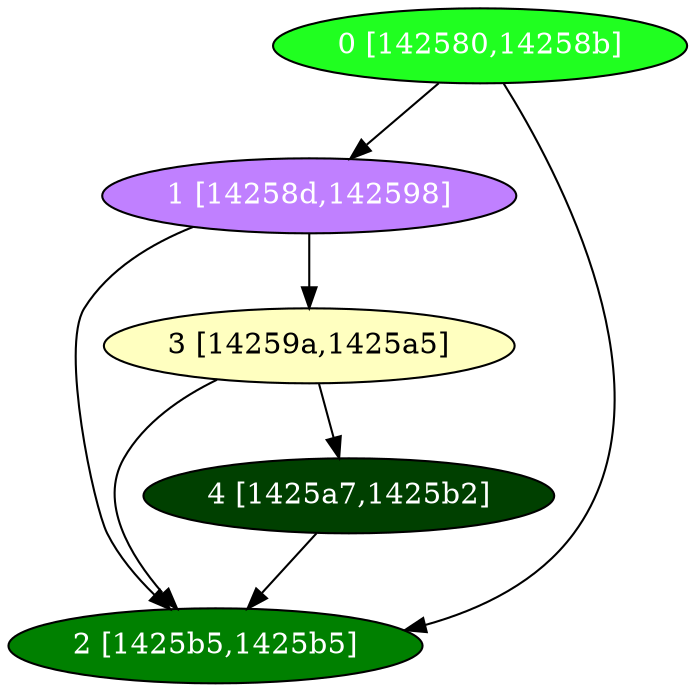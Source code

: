 diGraph libnss3{
	libnss3_0  [style=filled fillcolor="#20FF20" fontcolor="#ffffff" shape=oval label="0 [142580,14258b]"]
	libnss3_1  [style=filled fillcolor="#C080FF" fontcolor="#ffffff" shape=oval label="1 [14258d,142598]"]
	libnss3_2  [style=filled fillcolor="#008000" fontcolor="#ffffff" shape=oval label="2 [1425b5,1425b5]"]
	libnss3_3  [style=filled fillcolor="#FFFFC0" fontcolor="#000000" shape=oval label="3 [14259a,1425a5]"]
	libnss3_4  [style=filled fillcolor="#004000" fontcolor="#ffffff" shape=oval label="4 [1425a7,1425b2]"]

	libnss3_0 -> libnss3_1
	libnss3_0 -> libnss3_2
	libnss3_1 -> libnss3_2
	libnss3_1 -> libnss3_3
	libnss3_3 -> libnss3_2
	libnss3_3 -> libnss3_4
	libnss3_4 -> libnss3_2
}